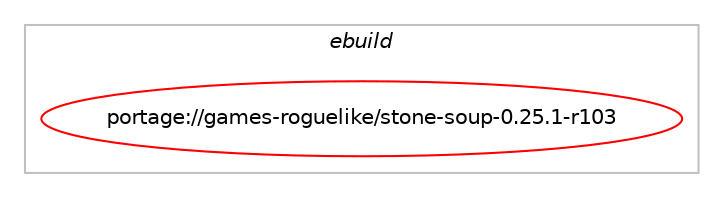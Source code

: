 digraph prolog {

# *************
# Graph options
# *************

newrank=true;
concentrate=true;
compound=true;
graph [rankdir=LR,fontname=Helvetica,fontsize=10,ranksep=1.5];#, ranksep=2.5, nodesep=0.2];
edge  [arrowhead=vee];
node  [fontname=Helvetica,fontsize=10];

# **********
# The ebuild
# **********

subgraph cluster_leftcol {
color=gray;
label=<<i>ebuild</i>>;
id [label="portage://games-roguelike/stone-soup-0.25.1-r103", color=red, width=4, href="../games-roguelike/stone-soup-0.25.1-r103.svg"];
}

# ****************
# The dependencies
# ****************

subgraph cluster_midcol {
color=gray;
label=<<i>dependencies</i>>;
subgraph cluster_compile {
fillcolor="#eeeeee";
style=filled;
label=<<i>compile</i>>;
# *** BEGIN UNKNOWN DEPENDENCY TYPE (TODO) ***
# id -> equal(use_conditional_group(negative,ncurses,portage://games-roguelike/stone-soup-0.25.1-r103,[use_conditional_group(negative,tiles,portage://games-roguelike/stone-soup-0.25.1-r103,[package_dependency(portage://games-roguelike/stone-soup-0.25.1-r103,install,no,sys-libs,ncurses,none,[,,],[slot(0)],[])])]))
# *** END UNKNOWN DEPENDENCY TYPE (TODO) ***

# *** BEGIN UNKNOWN DEPENDENCY TYPE (TODO) ***
# id -> equal(use_conditional_group(positive,lua_single_target_lua5-1,portage://games-roguelike/stone-soup-0.25.1-r103,[package_dependency(portage://games-roguelike/stone-soup-0.25.1-r103,install,no,dev-lang,lua,none,[,,],[slot(5.1)],[use(enable(deprecated),none)])]))
# *** END UNKNOWN DEPENDENCY TYPE (TODO) ***

# *** BEGIN UNKNOWN DEPENDENCY TYPE (TODO) ***
# id -> equal(use_conditional_group(positive,ncurses,portage://games-roguelike/stone-soup-0.25.1-r103,[package_dependency(portage://games-roguelike/stone-soup-0.25.1-r103,install,no,sys-libs,ncurses,none,[,,],[slot(0)],[])]))
# *** END UNKNOWN DEPENDENCY TYPE (TODO) ***

# *** BEGIN UNKNOWN DEPENDENCY TYPE (TODO) ***
# id -> equal(use_conditional_group(positive,test,portage://games-roguelike/stone-soup-0.25.1-r103,[package_dependency(portage://games-roguelike/stone-soup-0.25.1-r103,install,no,dev-cpp,catch,smaller,[3.0.0,,,3.0.0],[slot(0)],[])]))
# *** END UNKNOWN DEPENDENCY TYPE (TODO) ***

# *** BEGIN UNKNOWN DEPENDENCY TYPE (TODO) ***
# id -> equal(use_conditional_group(positive,tiles,portage://games-roguelike/stone-soup-0.25.1-r103,[package_dependency(portage://games-roguelike/stone-soup-0.25.1-r103,install,no,media-fonts,dejavu,none,[,,],[],[]),package_dependency(portage://games-roguelike/stone-soup-0.25.1-r103,install,no,media-libs,freetype,none,[,,],[slot(2)],[]),package_dependency(portage://games-roguelike/stone-soup-0.25.1-r103,install,no,media-libs,libpng,none,[,,],[slot(0)],[]),use_conditional_group(positive,sound,portage://games-roguelike/stone-soup-0.25.1-r103,[package_dependency(portage://games-roguelike/stone-soup-0.25.1-r103,install,no,media-libs,libsdl2,none,[,,],[],[use(enable(X),none),use(enable(opengl),none),use(enable(sound),none),use(enable(video),none)]),package_dependency(portage://games-roguelike/stone-soup-0.25.1-r103,install,no,media-libs,sdl2-mixer,none,[,,],[],[])]),use_conditional_group(negative,sound,portage://games-roguelike/stone-soup-0.25.1-r103,[package_dependency(portage://games-roguelike/stone-soup-0.25.1-r103,install,no,media-libs,libsdl2,none,[,,],[],[use(enable(X),none),use(enable(opengl),none),use(enable(video),none)])]),package_dependency(portage://games-roguelike/stone-soup-0.25.1-r103,install,no,media-libs,sdl2-image,none,[,,],[],[use(enable(png),none)]),package_dependency(portage://games-roguelike/stone-soup-0.25.1-r103,install,no,virtual,glu,none,[,,],[],[]),package_dependency(portage://games-roguelike/stone-soup-0.25.1-r103,install,no,virtual,opengl,none,[,,],[],[])]))
# *** END UNKNOWN DEPENDENCY TYPE (TODO) ***

# *** BEGIN UNKNOWN DEPENDENCY TYPE (TODO) ***
# id -> equal(use_conditional_group(positive,tiles,portage://games-roguelike/stone-soup-0.25.1-r103,[package_dependency(portage://games-roguelike/stone-soup-0.25.1-r103,install,no,sys-libs,ncurses,none,[,,],[slot(0)],[])]))
# *** END UNKNOWN DEPENDENCY TYPE (TODO) ***

# *** BEGIN UNKNOWN DEPENDENCY TYPE (TODO) ***
# id -> equal(package_dependency(portage://games-roguelike/stone-soup-0.25.1-r103,install,no,dev-db,sqlite,none,[,,],[slot(3)],[]))
# *** END UNKNOWN DEPENDENCY TYPE (TODO) ***

# *** BEGIN UNKNOWN DEPENDENCY TYPE (TODO) ***
# id -> equal(package_dependency(portage://games-roguelike/stone-soup-0.25.1-r103,install,no,sys-libs,zlib,none,[,,],[],[]))
# *** END UNKNOWN DEPENDENCY TYPE (TODO) ***

}
subgraph cluster_compileandrun {
fillcolor="#eeeeee";
style=filled;
label=<<i>compile and run</i>>;
}
subgraph cluster_run {
fillcolor="#eeeeee";
style=filled;
label=<<i>run</i>>;
# *** BEGIN UNKNOWN DEPENDENCY TYPE (TODO) ***
# id -> equal(use_conditional_group(negative,ncurses,portage://games-roguelike/stone-soup-0.25.1-r103,[use_conditional_group(negative,tiles,portage://games-roguelike/stone-soup-0.25.1-r103,[package_dependency(portage://games-roguelike/stone-soup-0.25.1-r103,run,no,sys-libs,ncurses,none,[,,],[slot(0)],[])])]))
# *** END UNKNOWN DEPENDENCY TYPE (TODO) ***

# *** BEGIN UNKNOWN DEPENDENCY TYPE (TODO) ***
# id -> equal(use_conditional_group(positive,lua_single_target_lua5-1,portage://games-roguelike/stone-soup-0.25.1-r103,[package_dependency(portage://games-roguelike/stone-soup-0.25.1-r103,run,no,dev-lang,lua,none,[,,],[slot(5.1)],[use(enable(deprecated),none)])]))
# *** END UNKNOWN DEPENDENCY TYPE (TODO) ***

# *** BEGIN UNKNOWN DEPENDENCY TYPE (TODO) ***
# id -> equal(use_conditional_group(positive,ncurses,portage://games-roguelike/stone-soup-0.25.1-r103,[package_dependency(portage://games-roguelike/stone-soup-0.25.1-r103,run,no,sys-libs,ncurses,none,[,,],[slot(0)],[])]))
# *** END UNKNOWN DEPENDENCY TYPE (TODO) ***

# *** BEGIN UNKNOWN DEPENDENCY TYPE (TODO) ***
# id -> equal(use_conditional_group(positive,tiles,portage://games-roguelike/stone-soup-0.25.1-r103,[package_dependency(portage://games-roguelike/stone-soup-0.25.1-r103,run,no,media-fonts,dejavu,none,[,,],[],[]),package_dependency(portage://games-roguelike/stone-soup-0.25.1-r103,run,no,media-libs,freetype,none,[,,],[slot(2)],[]),package_dependency(portage://games-roguelike/stone-soup-0.25.1-r103,run,no,media-libs,libpng,none,[,,],[slot(0)],[]),use_conditional_group(positive,sound,portage://games-roguelike/stone-soup-0.25.1-r103,[package_dependency(portage://games-roguelike/stone-soup-0.25.1-r103,run,no,media-libs,libsdl2,none,[,,],[],[use(enable(X),none),use(enable(opengl),none),use(enable(sound),none),use(enable(video),none)]),package_dependency(portage://games-roguelike/stone-soup-0.25.1-r103,run,no,media-libs,sdl2-mixer,none,[,,],[],[])]),use_conditional_group(negative,sound,portage://games-roguelike/stone-soup-0.25.1-r103,[package_dependency(portage://games-roguelike/stone-soup-0.25.1-r103,run,no,media-libs,libsdl2,none,[,,],[],[use(enable(X),none),use(enable(opengl),none),use(enable(video),none)])]),package_dependency(portage://games-roguelike/stone-soup-0.25.1-r103,run,no,media-libs,sdl2-image,none,[,,],[],[use(enable(png),none)]),package_dependency(portage://games-roguelike/stone-soup-0.25.1-r103,run,no,virtual,glu,none,[,,],[],[]),package_dependency(portage://games-roguelike/stone-soup-0.25.1-r103,run,no,virtual,opengl,none,[,,],[],[])]))
# *** END UNKNOWN DEPENDENCY TYPE (TODO) ***

# *** BEGIN UNKNOWN DEPENDENCY TYPE (TODO) ***
# id -> equal(package_dependency(portage://games-roguelike/stone-soup-0.25.1-r103,run,no,dev-db,sqlite,none,[,,],[slot(3)],[]))
# *** END UNKNOWN DEPENDENCY TYPE (TODO) ***

# *** BEGIN UNKNOWN DEPENDENCY TYPE (TODO) ***
# id -> equal(package_dependency(portage://games-roguelike/stone-soup-0.25.1-r103,run,no,sys-libs,zlib,none,[,,],[],[]))
# *** END UNKNOWN DEPENDENCY TYPE (TODO) ***

}
}

# **************
# The candidates
# **************

subgraph cluster_choices {
rank=same;
color=gray;
label=<<i>candidates</i>>;

}

}
